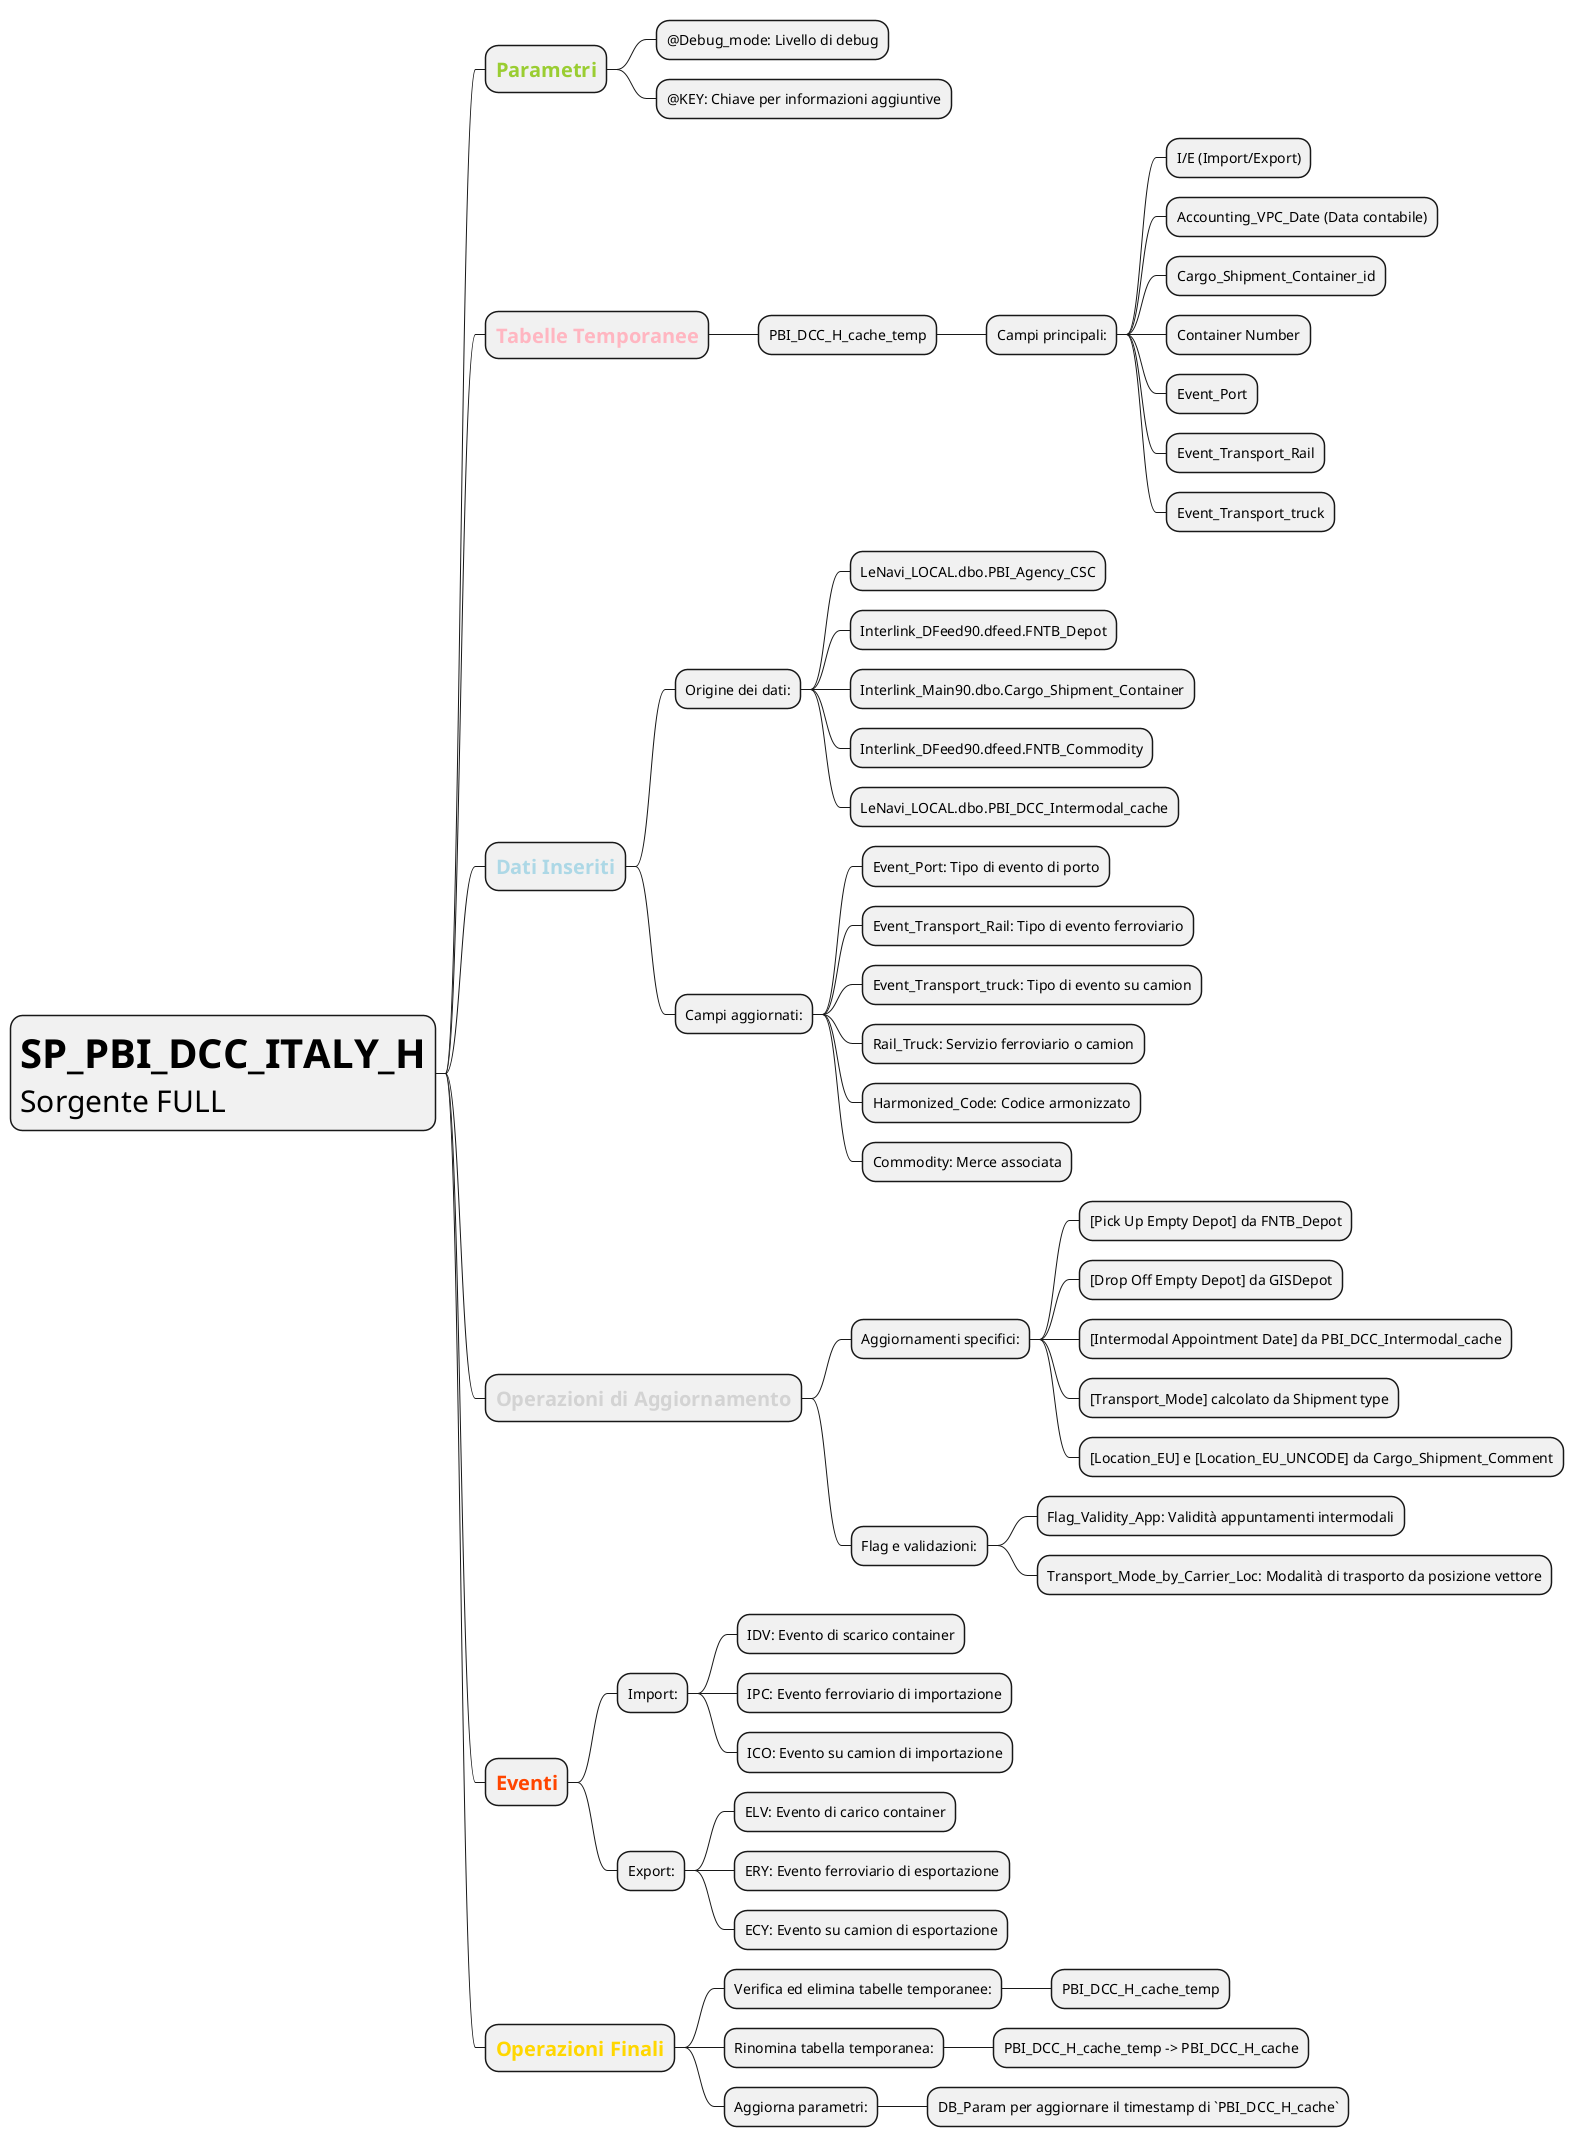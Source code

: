 @startmindmap
* <size:40><b>SP_PBI_DCC_ITALY_H</b></size>\n<size:30>Sorgente FULL</size>
** <size:20><b><color:YellowGreen>Parametri</color></b></size>
*** @Debug_mode: Livello di debug
*** @KEY: Chiave per informazioni aggiuntive
** <size:20><b><color:LightPink>Tabelle Temporanee</color></b></size>
*** PBI_DCC_H_cache_temp
**** Campi principali:
***** I/E (Import/Export)
***** Accounting_VPC_Date (Data contabile)
***** Cargo_Shipment_Container_id
***** Container Number
***** Event_Port
***** Event_Transport_Rail
***** Event_Transport_truck
** <size:20><b><color:LightBlue>Dati Inseriti</color></b></size>
*** Origine dei dati:
**** LeNavi_LOCAL.dbo.PBI_Agency_CSC
**** Interlink_DFeed90.dfeed.FNTB_Depot
**** Interlink_Main90.dbo.Cargo_Shipment_Container
**** Interlink_DFeed90.dfeed.FNTB_Commodity
**** LeNavi_LOCAL.dbo.PBI_DCC_Intermodal_cache
*** Campi aggiornati:
**** Event_Port: Tipo di evento di porto
**** Event_Transport_Rail: Tipo di evento ferroviario
**** Event_Transport_truck: Tipo di evento su camion
**** Rail_Truck: Servizio ferroviario o camion
**** Harmonized_Code: Codice armonizzato
**** Commodity: Merce associata
** <size:20><b><color:LightGray>Operazioni di Aggiornamento</color></b></size>
*** Aggiornamenti specifici:
**** [Pick Up Empty Depot] da FNTB_Depot
**** [Drop Off Empty Depot] da GISDepot
**** [Intermodal Appointment Date] da PBI_DCC_Intermodal_cache
**** [Transport_Mode] calcolato da Shipment type
**** [Location_EU] e [Location_EU_UNCODE] da Cargo_Shipment_Comment
*** Flag e validazioni:
**** Flag_Validity_App: Validità appuntamenti intermodali
**** Transport_Mode_by_Carrier_Loc: Modalità di trasporto da posizione vettore
** <size:20><b><color:OrangeRed>Eventi</color></b></size>
*** Import:
**** IDV: Evento di scarico container
**** IPC: Evento ferroviario di importazione
**** ICO: Evento su camion di importazione
*** Export:
**** ELV: Evento di carico container
**** ERY: Evento ferroviario di esportazione
**** ECY: Evento su camion di esportazione
** <size:20><b><color:Gold>Operazioni Finali</color></b></size>
*** Verifica ed elimina tabelle temporanee:
**** PBI_DCC_H_cache_temp
*** Rinomina tabella temporanea:
**** PBI_DCC_H_cache_temp -> PBI_DCC_H_cache
*** Aggiorna parametri:
**** DB_Param per aggiornare il timestamp di `PBI_DCC_H_cache`
@endmindmap
